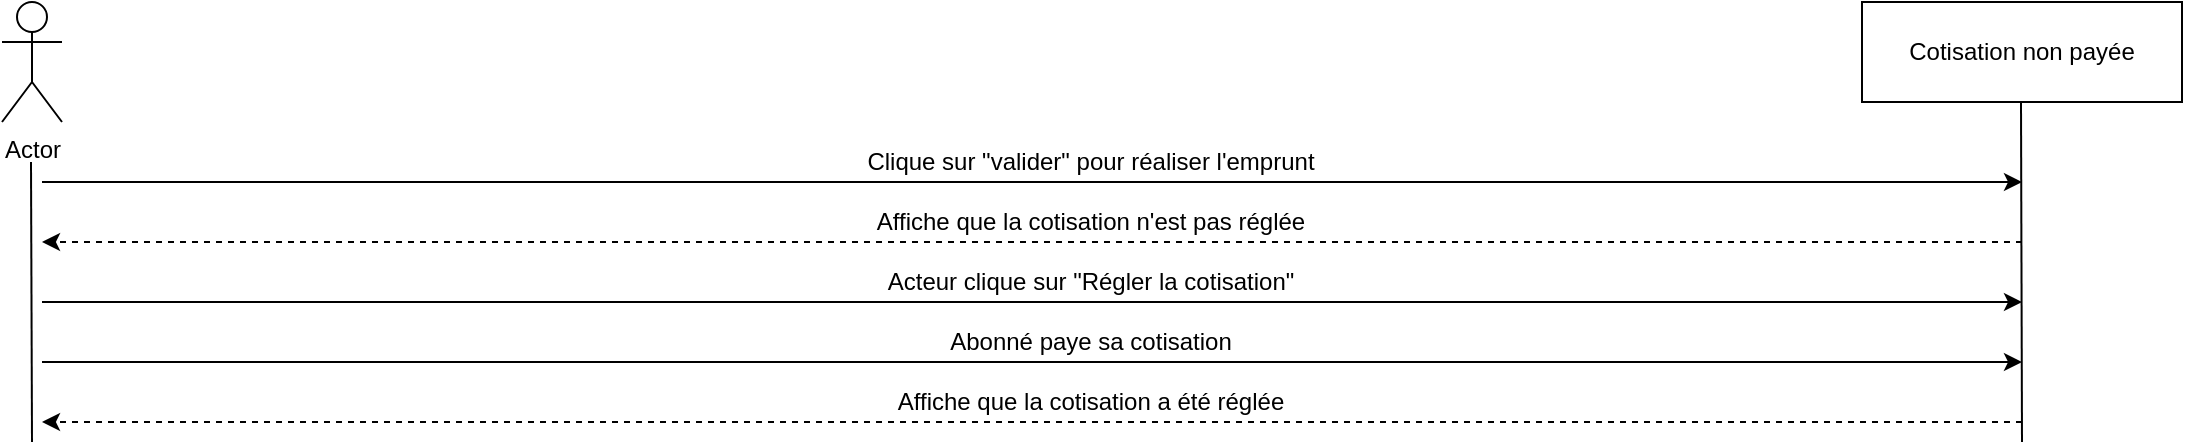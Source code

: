 <mxfile version="13.1.5" type="device"><diagram name="Page-1" id="e7e014a7-5840-1c2e-5031-d8a46d1fe8dd"><mxGraphModel dx="1422" dy="763" grid="1" gridSize="10" guides="1" tooltips="1" connect="1" arrows="1" fold="1" page="1" pageScale="1" pageWidth="1169" pageHeight="826" background="#ffffff" math="0" shadow="0"><root><mxCell id="0"/><mxCell id="1" parent="0"/><mxCell id="vrBTLn8OrW78p5O31Ii0-41" value="Actor" style="shape=umlActor;verticalLabelPosition=bottom;labelBackgroundColor=#ffffff;verticalAlign=top;html=1;outlineConnect=0;" vertex="1" parent="1"><mxGeometry x="40" y="40" width="30" height="60" as="geometry"/></mxCell><mxCell id="vrBTLn8OrW78p5O31Ii0-42" value="" style="endArrow=none;html=1;" edge="1" parent="1"><mxGeometry width="50" height="50" relative="1" as="geometry"><mxPoint x="55" y="260" as="sourcePoint"/><mxPoint x="54.5" y="120" as="targetPoint"/></mxGeometry></mxCell><mxCell id="vrBTLn8OrW78p5O31Ii0-43" value="Cotisation non payée" style="rounded=0;whiteSpace=wrap;html=1;" vertex="1" parent="1"><mxGeometry x="970" y="40" width="160" height="50" as="geometry"/></mxCell><mxCell id="vrBTLn8OrW78p5O31Ii0-44" value="" style="endArrow=none;html=1;" edge="1" parent="1"><mxGeometry width="50" height="50" relative="1" as="geometry"><mxPoint x="1050" y="260" as="sourcePoint"/><mxPoint x="1049.5" y="90" as="targetPoint"/></mxGeometry></mxCell><mxCell id="vrBTLn8OrW78p5O31Ii0-49" value="Clique sur &quot;valider&quot; pour réaliser l'emprunt" style="text;html=1;strokeColor=none;fillColor=none;align=center;verticalAlign=middle;whiteSpace=wrap;rounded=0;" vertex="1" parent="1"><mxGeometry x="427" y="110" width="315" height="20" as="geometry"/></mxCell><mxCell id="vrBTLn8OrW78p5O31Ii0-104" value="" style="endArrow=classic;html=1;dashed=1;" edge="1" parent="1"><mxGeometry width="50" height="50" relative="1" as="geometry"><mxPoint x="1050" y="160" as="sourcePoint"/><mxPoint x="60" y="160" as="targetPoint"/></mxGeometry></mxCell><mxCell id="vrBTLn8OrW78p5O31Ii0-118" value="" style="endArrow=classic;html=1;" edge="1" parent="1"><mxGeometry width="50" height="50" relative="1" as="geometry"><mxPoint x="60" y="130" as="sourcePoint"/><mxPoint x="1050" y="130" as="targetPoint"/></mxGeometry></mxCell><mxCell id="vrBTLn8OrW78p5O31Ii0-119" value="Affiche que la cotisation n'est pas réglée" style="text;html=1;strokeColor=none;fillColor=none;align=center;verticalAlign=middle;whiteSpace=wrap;rounded=0;" vertex="1" parent="1"><mxGeometry x="427" y="140" width="315" height="20" as="geometry"/></mxCell><mxCell id="vrBTLn8OrW78p5O31Ii0-120" value="" style="endArrow=classic;html=1;" edge="1" parent="1"><mxGeometry width="50" height="50" relative="1" as="geometry"><mxPoint x="60" y="190" as="sourcePoint"/><mxPoint x="1050" y="190" as="targetPoint"/></mxGeometry></mxCell><mxCell id="vrBTLn8OrW78p5O31Ii0-121" value="Acteur clique sur &quot;Régler la cotisation&quot;" style="text;html=1;strokeColor=none;fillColor=none;align=center;verticalAlign=middle;whiteSpace=wrap;rounded=0;" vertex="1" parent="1"><mxGeometry x="427" y="170" width="315" height="20" as="geometry"/></mxCell><mxCell id="vrBTLn8OrW78p5O31Ii0-122" value="" style="endArrow=classic;html=1;" edge="1" parent="1"><mxGeometry width="50" height="50" relative="1" as="geometry"><mxPoint x="60" y="220" as="sourcePoint"/><mxPoint x="1050" y="220" as="targetPoint"/></mxGeometry></mxCell><mxCell id="vrBTLn8OrW78p5O31Ii0-123" value="Abonné paye sa cotisation" style="text;html=1;strokeColor=none;fillColor=none;align=center;verticalAlign=middle;whiteSpace=wrap;rounded=0;" vertex="1" parent="1"><mxGeometry x="427" y="200" width="315" height="20" as="geometry"/></mxCell><mxCell id="vrBTLn8OrW78p5O31Ii0-124" value="" style="endArrow=classic;html=1;dashed=1;" edge="1" parent="1"><mxGeometry width="50" height="50" relative="1" as="geometry"><mxPoint x="1050" y="250" as="sourcePoint"/><mxPoint x="60" y="250" as="targetPoint"/></mxGeometry></mxCell><mxCell id="vrBTLn8OrW78p5O31Ii0-125" value="Affiche que la cotisation a été réglée" style="text;html=1;strokeColor=none;fillColor=none;align=center;verticalAlign=middle;whiteSpace=wrap;rounded=0;" vertex="1" parent="1"><mxGeometry x="427" y="230" width="315" height="20" as="geometry"/></mxCell></root></mxGraphModel></diagram></mxfile>